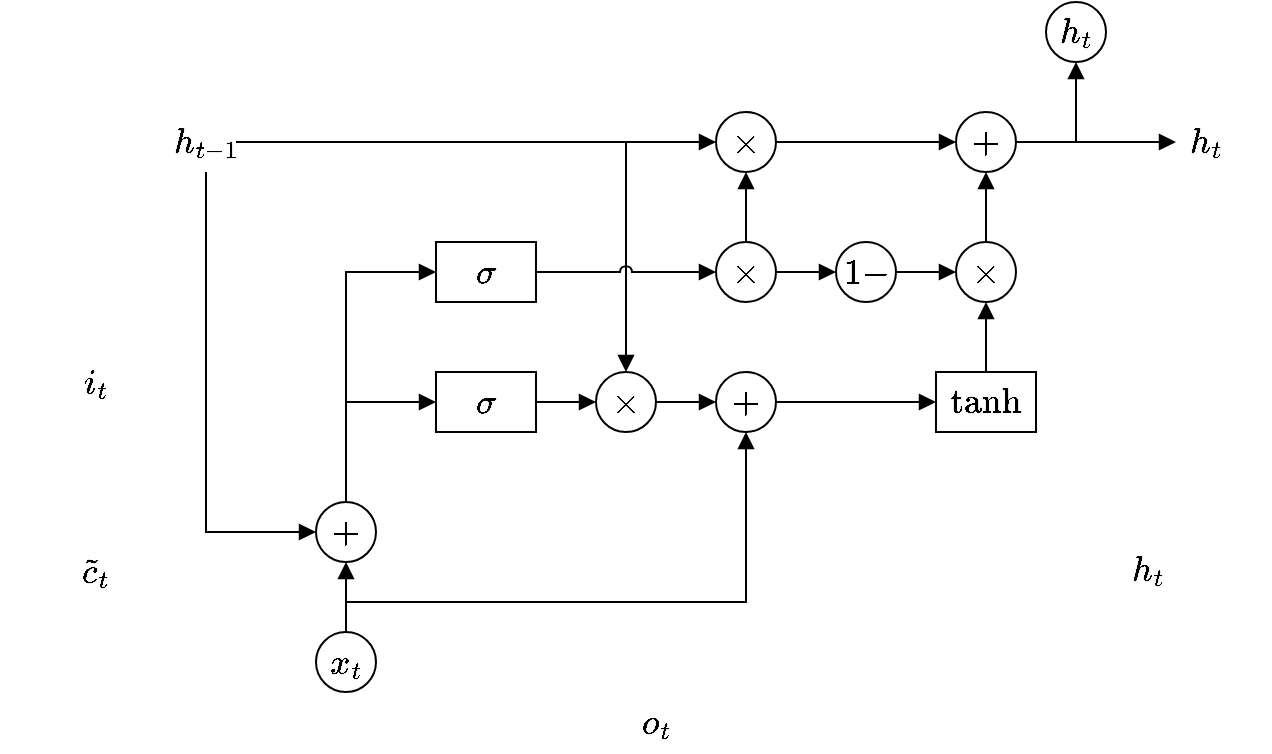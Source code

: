 <mxfile version="26.0.13">
  <diagram name="第 1 页" id="ZEWYRAUJrq_Jezn0rNAi">
    <mxGraphModel dx="658" dy="430" grid="1" gridSize="10" guides="1" tooltips="1" connect="1" arrows="1" fold="1" page="1" pageScale="1" pageWidth="827" pageHeight="1169" math="1" shadow="0">
      <root>
        <mxCell id="0" />
        <mxCell id="1" parent="0" />
        <mxCell id="jOfJ74AMFx8a0SPdpQqa-3" value="$$x_{t}$$" style="ellipse;whiteSpace=wrap;html=1;aspect=fixed;fontSize=15;" vertex="1" parent="1">
          <mxGeometry x="220" y="425" width="30" height="30" as="geometry" />
        </mxCell>
        <mxCell id="jOfJ74AMFx8a0SPdpQqa-5" value="$$\sigma$$" style="rounded=0;whiteSpace=wrap;html=1;fontSize=15;" vertex="1" parent="1">
          <mxGeometry x="280" y="230" width="50" height="30" as="geometry" />
        </mxCell>
        <mxCell id="jOfJ74AMFx8a0SPdpQqa-8" value="$$h_{t-1}$$" style="ellipse;whiteSpace=wrap;html=1;aspect=fixed;fontSize=15;strokeColor=none;fillColor=none;" vertex="1" parent="1">
          <mxGeometry x="150" y="165" width="30" height="30" as="geometry" />
        </mxCell>
        <mxCell id="jOfJ74AMFx8a0SPdpQqa-27" value="" style="edgeStyle=orthogonalEdgeStyle;rounded=0;orthogonalLoop=1;jettySize=auto;html=1;exitX=0.5;exitY=0;exitDx=0;exitDy=0;endArrow=block;endFill=1;fontSize=15;entryX=0.5;entryY=1;entryDx=0;entryDy=0;" edge="1" parent="1" source="jOfJ74AMFx8a0SPdpQqa-28" target="jOfJ74AMFx8a0SPdpQqa-39">
          <mxGeometry relative="1" as="geometry">
            <mxPoint x="446" y="195" as="targetPoint" />
          </mxGeometry>
        </mxCell>
        <mxCell id="jOfJ74AMFx8a0SPdpQqa-28" value="$$\times$$" style="ellipse;whiteSpace=wrap;html=1;aspect=fixed;fontSize=15;" vertex="1" parent="1">
          <mxGeometry x="420" y="230" width="30" height="30" as="geometry" />
        </mxCell>
        <mxCell id="jOfJ74AMFx8a0SPdpQqa-31" value="$$h_{t}$$" style="ellipse;whiteSpace=wrap;html=1;aspect=fixed;fontSize=15;" vertex="1" parent="1">
          <mxGeometry x="585" y="110" width="30" height="30" as="geometry" />
        </mxCell>
        <mxCell id="jOfJ74AMFx8a0SPdpQqa-32" value="$$h_{t}$$" style="ellipse;whiteSpace=wrap;html=1;aspect=fixed;fontSize=15;fillColor=none;strokeColor=none;" vertex="1" parent="1">
          <mxGeometry x="621" y="379" width="30" height="30" as="geometry" />
        </mxCell>
        <mxCell id="jOfJ74AMFx8a0SPdpQqa-33" value="$$h_{t}$$" style="ellipse;whiteSpace=wrap;html=1;aspect=fixed;fontSize=15;strokeColor=none;fillColor=none;" vertex="1" parent="1">
          <mxGeometry x="650" y="165" width="30" height="30" as="geometry" />
        </mxCell>
        <mxCell id="jOfJ74AMFx8a0SPdpQqa-35" value="$$i_t$$" style="text;html=1;align=center;verticalAlign=middle;whiteSpace=wrap;rounded=0;fontSize=15;" vertex="1" parent="1">
          <mxGeometry x="100" y="285" width="20" height="30" as="geometry" />
        </mxCell>
        <mxCell id="jOfJ74AMFx8a0SPdpQqa-36" value="$$\tilde{c}_t$$" style="text;html=1;align=center;verticalAlign=middle;whiteSpace=wrap;rounded=0;fontSize=15;" vertex="1" parent="1">
          <mxGeometry x="100" y="380" width="20" height="30" as="geometry" />
        </mxCell>
        <mxCell id="jOfJ74AMFx8a0SPdpQqa-37" value="$$o_t$$" style="text;html=1;align=center;verticalAlign=middle;whiteSpace=wrap;rounded=0;fontSize=15;" vertex="1" parent="1">
          <mxGeometry x="380" y="455" width="20" height="30" as="geometry" />
        </mxCell>
        <mxCell id="jOfJ74AMFx8a0SPdpQqa-38" value="$$+$$" style="ellipse;whiteSpace=wrap;html=1;aspect=fixed;fontSize=15;" vertex="1" parent="1">
          <mxGeometry x="540" y="165" width="30" height="30" as="geometry" />
        </mxCell>
        <mxCell id="jOfJ74AMFx8a0SPdpQqa-39" value="$$\times$$" style="ellipse;whiteSpace=wrap;html=1;aspect=fixed;fontSize=15;" vertex="1" parent="1">
          <mxGeometry x="420" y="165" width="30" height="30" as="geometry" />
        </mxCell>
        <mxCell id="jOfJ74AMFx8a0SPdpQqa-40" value="" style="edgeStyle=orthogonalEdgeStyle;rounded=0;orthogonalLoop=1;jettySize=auto;html=1;exitX=1;exitY=0.5;exitDx=0;exitDy=0;endArrow=block;endFill=1;fontSize=15;entryX=0;entryY=0.5;entryDx=0;entryDy=0;" edge="1" parent="1" source="jOfJ74AMFx8a0SPdpQqa-8" target="jOfJ74AMFx8a0SPdpQqa-39">
          <mxGeometry relative="1" as="geometry">
            <mxPoint x="270" y="130" as="sourcePoint" />
            <mxPoint x="270" y="100" as="targetPoint" />
          </mxGeometry>
        </mxCell>
        <mxCell id="jOfJ74AMFx8a0SPdpQqa-41" value="$$\sigma$$" style="rounded=0;whiteSpace=wrap;html=1;fontSize=15;" vertex="1" parent="1">
          <mxGeometry x="280" y="295" width="50" height="30" as="geometry" />
        </mxCell>
        <mxCell id="jOfJ74AMFx8a0SPdpQqa-44" value="$$+$$" style="ellipse;whiteSpace=wrap;html=1;aspect=fixed;fontSize=15;" vertex="1" parent="1">
          <mxGeometry x="220" y="360" width="30" height="30" as="geometry" />
        </mxCell>
        <mxCell id="jOfJ74AMFx8a0SPdpQqa-45" value="" style="endArrow=block;html=1;rounded=0;exitX=0.5;exitY=0;exitDx=0;exitDy=0;entryX=0.5;entryY=1;entryDx=0;entryDy=0;endFill=1;fontSize=15;" edge="1" parent="1" source="jOfJ74AMFx8a0SPdpQqa-3" target="jOfJ74AMFx8a0SPdpQqa-44">
          <mxGeometry width="50" height="50" relative="1" as="geometry">
            <mxPoint x="386" y="353" as="sourcePoint" />
            <mxPoint x="386" y="265" as="targetPoint" />
          </mxGeometry>
        </mxCell>
        <mxCell id="jOfJ74AMFx8a0SPdpQqa-46" value="" style="endArrow=block;html=1;rounded=0;exitX=0.5;exitY=1;exitDx=0;exitDy=0;entryX=0;entryY=0.5;entryDx=0;entryDy=0;endFill=1;fontSize=15;" edge="1" parent="1" source="jOfJ74AMFx8a0SPdpQqa-8" target="jOfJ74AMFx8a0SPdpQqa-44">
          <mxGeometry width="50" height="50" relative="1" as="geometry">
            <mxPoint x="150" y="327.5" as="sourcePoint" />
            <mxPoint x="150" y="272.5" as="targetPoint" />
            <Array as="points">
              <mxPoint x="165" y="375" />
            </Array>
          </mxGeometry>
        </mxCell>
        <mxCell id="jOfJ74AMFx8a0SPdpQqa-47" value="" style="endArrow=block;html=1;rounded=0;exitX=0.5;exitY=0;exitDx=0;exitDy=0;entryX=0;entryY=0.5;entryDx=0;entryDy=0;endFill=1;fontSize=15;" edge="1" parent="1" source="jOfJ74AMFx8a0SPdpQqa-44" target="jOfJ74AMFx8a0SPdpQqa-41">
          <mxGeometry width="50" height="50" relative="1" as="geometry">
            <mxPoint x="235.76" y="331.5" as="sourcePoint" />
            <mxPoint x="235.76" y="276.5" as="targetPoint" />
            <Array as="points">
              <mxPoint x="235" y="310" />
            </Array>
          </mxGeometry>
        </mxCell>
        <mxCell id="jOfJ74AMFx8a0SPdpQqa-48" value="" style="endArrow=block;html=1;rounded=0;exitX=0.5;exitY=0;exitDx=0;exitDy=0;entryX=0;entryY=0.5;entryDx=0;entryDy=0;endFill=1;fontSize=15;" edge="1" parent="1" source="jOfJ74AMFx8a0SPdpQqa-44" target="jOfJ74AMFx8a0SPdpQqa-5">
          <mxGeometry width="50" height="50" relative="1" as="geometry">
            <mxPoint x="246" y="354" as="sourcePoint" />
            <mxPoint x="291" y="314" as="targetPoint" />
            <Array as="points">
              <mxPoint x="235" y="245" />
            </Array>
          </mxGeometry>
        </mxCell>
        <mxCell id="jOfJ74AMFx8a0SPdpQqa-51" value="$$\times$$" style="ellipse;whiteSpace=wrap;html=1;aspect=fixed;fontSize=15;" vertex="1" parent="1">
          <mxGeometry x="360" y="295" width="30" height="30" as="geometry" />
        </mxCell>
        <mxCell id="jOfJ74AMFx8a0SPdpQqa-52" value="" style="endArrow=block;html=1;rounded=0;exitX=1;exitY=0.5;exitDx=0;exitDy=0;entryX=0;entryY=0.5;entryDx=0;entryDy=0;endFill=1;fontSize=15;" edge="1" parent="1" source="jOfJ74AMFx8a0SPdpQqa-41" target="jOfJ74AMFx8a0SPdpQqa-51">
          <mxGeometry width="50" height="50" relative="1" as="geometry">
            <mxPoint x="246" y="439" as="sourcePoint" />
            <mxPoint x="246" y="384" as="targetPoint" />
          </mxGeometry>
        </mxCell>
        <mxCell id="jOfJ74AMFx8a0SPdpQqa-53" value="" style="endArrow=block;html=1;rounded=0;entryX=0.5;entryY=0;entryDx=0;entryDy=0;endFill=1;fontSize=15;" edge="1" parent="1" target="jOfJ74AMFx8a0SPdpQqa-51">
          <mxGeometry width="50" height="50" relative="1" as="geometry">
            <mxPoint x="375" y="180" as="sourcePoint" />
            <mxPoint x="385" y="310" as="targetPoint" />
          </mxGeometry>
        </mxCell>
        <mxCell id="jOfJ74AMFx8a0SPdpQqa-54" value="$$+$$" style="ellipse;whiteSpace=wrap;html=1;aspect=fixed;fontSize=15;" vertex="1" parent="1">
          <mxGeometry x="420" y="295" width="30" height="30" as="geometry" />
        </mxCell>
        <mxCell id="jOfJ74AMFx8a0SPdpQqa-55" value="" style="endArrow=block;html=1;rounded=0;exitX=1;exitY=0.5;exitDx=0;exitDy=0;entryX=0;entryY=0.5;entryDx=0;entryDy=0;endFill=1;fontSize=15;" edge="1" parent="1" source="jOfJ74AMFx8a0SPdpQqa-51" target="jOfJ74AMFx8a0SPdpQqa-54">
          <mxGeometry width="50" height="50" relative="1" as="geometry">
            <mxPoint x="341" y="314" as="sourcePoint" />
            <mxPoint x="385" y="314" as="targetPoint" />
          </mxGeometry>
        </mxCell>
        <mxCell id="jOfJ74AMFx8a0SPdpQqa-56" value="" style="endArrow=block;html=1;rounded=0;entryX=0.5;entryY=1;entryDx=0;entryDy=0;endFill=1;fontSize=15;" edge="1" parent="1" target="jOfJ74AMFx8a0SPdpQqa-54">
          <mxGeometry width="50" height="50" relative="1" as="geometry">
            <mxPoint x="235" y="410" as="sourcePoint" />
            <mxPoint x="412" y="358.76" as="targetPoint" />
            <Array as="points">
              <mxPoint x="435" y="410" />
            </Array>
          </mxGeometry>
        </mxCell>
        <mxCell id="jOfJ74AMFx8a0SPdpQqa-57" value="" style="endArrow=block;html=1;rounded=0;exitX=1;exitY=0.5;exitDx=0;exitDy=0;endFill=1;fontSize=15;entryX=0;entryY=0.5;entryDx=0;entryDy=0;" edge="1" parent="1" source="jOfJ74AMFx8a0SPdpQqa-54" target="jOfJ74AMFx8a0SPdpQqa-58">
          <mxGeometry width="50" height="50" relative="1" as="geometry">
            <mxPoint x="490" y="324" as="sourcePoint" />
            <mxPoint x="516" y="324" as="targetPoint" />
          </mxGeometry>
        </mxCell>
        <mxCell id="jOfJ74AMFx8a0SPdpQqa-58" value="$$\tanh$$" style="rounded=0;whiteSpace=wrap;html=1;fontSize=15;" vertex="1" parent="1">
          <mxGeometry x="530" y="295" width="50" height="30" as="geometry" />
        </mxCell>
        <mxCell id="jOfJ74AMFx8a0SPdpQqa-62" value="" style="edgeStyle=orthogonalEdgeStyle;rounded=0;orthogonalLoop=1;jettySize=auto;html=1;exitX=0.5;exitY=0;exitDx=0;exitDy=0;endArrow=block;endFill=1;fontSize=15;entryX=0.5;entryY=1;entryDx=0;entryDy=0;" edge="1" parent="1" source="jOfJ74AMFx8a0SPdpQqa-61" target="jOfJ74AMFx8a0SPdpQqa-38">
          <mxGeometry relative="1" as="geometry">
            <mxPoint x="456" y="235" as="sourcePoint" />
            <mxPoint x="456" y="205" as="targetPoint" />
          </mxGeometry>
        </mxCell>
        <mxCell id="jOfJ74AMFx8a0SPdpQqa-64" value="" style="edgeStyle=orthogonalEdgeStyle;rounded=0;orthogonalLoop=1;jettySize=auto;html=1;exitX=1;exitY=0.5;exitDx=0;exitDy=0;endArrow=block;endFill=1;fontSize=15;entryX=0;entryY=0.5;entryDx=0;entryDy=0;" edge="1" parent="1" source="jOfJ74AMFx8a0SPdpQqa-38" target="jOfJ74AMFx8a0SPdpQqa-33">
          <mxGeometry relative="1" as="geometry">
            <mxPoint x="471" y="190" as="sourcePoint" />
            <mxPoint x="511" y="190" as="targetPoint" />
          </mxGeometry>
        </mxCell>
        <mxCell id="jOfJ74AMFx8a0SPdpQqa-67" value="" style="edgeStyle=orthogonalEdgeStyle;rounded=0;orthogonalLoop=1;jettySize=auto;html=1;exitX=1;exitY=0.5;exitDx=0;exitDy=0;endArrow=block;endFill=1;fontSize=15;entryX=0;entryY=0.5;entryDx=0;entryDy=0;" edge="1" parent="1" source="jOfJ74AMFx8a0SPdpQqa-39" target="jOfJ74AMFx8a0SPdpQqa-38">
          <mxGeometry relative="1" as="geometry">
            <mxPoint x="461" y="179.95" as="sourcePoint" />
            <mxPoint x="501" y="179.95" as="targetPoint" />
            <Array as="points" />
          </mxGeometry>
        </mxCell>
        <mxCell id="jOfJ74AMFx8a0SPdpQqa-68" value="" style="edgeStyle=orthogonalEdgeStyle;rounded=0;orthogonalLoop=1;jettySize=auto;html=1;endArrow=block;endFill=1;fontSize=15;entryX=0.5;entryY=1;entryDx=0;entryDy=0;" edge="1" parent="1" target="jOfJ74AMFx8a0SPdpQqa-31">
          <mxGeometry relative="1" as="geometry">
            <mxPoint x="600" y="180" as="sourcePoint" />
            <mxPoint x="623" y="159" as="targetPoint" />
            <Array as="points">
              <mxPoint x="600" y="159" />
            </Array>
          </mxGeometry>
        </mxCell>
        <mxCell id="jOfJ74AMFx8a0SPdpQqa-69" value="$$1-$$" style="ellipse;whiteSpace=wrap;html=1;aspect=fixed;fontSize=15;" vertex="1" parent="1">
          <mxGeometry x="480" y="230" width="30" height="30" as="geometry" />
        </mxCell>
        <mxCell id="jOfJ74AMFx8a0SPdpQqa-70" value="" style="endArrow=block;html=1;rounded=0;exitX=1;exitY=0.5;exitDx=0;exitDy=0;entryX=0;entryY=0.5;entryDx=0;entryDy=0;endFill=1;" edge="1" parent="1" source="jOfJ74AMFx8a0SPdpQqa-28" target="jOfJ74AMFx8a0SPdpQqa-69">
          <mxGeometry width="50" height="50" relative="1" as="geometry">
            <mxPoint x="380" y="184" as="sourcePoint" />
            <mxPoint x="430" y="134" as="targetPoint" />
          </mxGeometry>
        </mxCell>
        <mxCell id="jOfJ74AMFx8a0SPdpQqa-71" value="" style="endArrow=block;html=1;rounded=0;endFill=1;entryX=0;entryY=0.5;entryDx=0;entryDy=0;exitX=1;exitY=0.5;exitDx=0;exitDy=0;" edge="1" parent="1" source="jOfJ74AMFx8a0SPdpQqa-69" target="jOfJ74AMFx8a0SPdpQqa-61">
          <mxGeometry width="50" height="50" relative="1" as="geometry">
            <mxPoint x="390" y="194" as="sourcePoint" />
            <mxPoint x="440" y="144" as="targetPoint" />
          </mxGeometry>
        </mxCell>
        <mxCell id="jOfJ74AMFx8a0SPdpQqa-72" value="" style="endArrow=block;html=1;rounded=0;exitX=1;exitY=0.5;exitDx=0;exitDy=0;entryX=0;entryY=0.5;entryDx=0;entryDy=0;endFill=1;jumpStyle=arc;" edge="1" parent="1" source="jOfJ74AMFx8a0SPdpQqa-5" target="jOfJ74AMFx8a0SPdpQqa-28">
          <mxGeometry width="50" height="50" relative="1" as="geometry">
            <mxPoint x="320" y="124" as="sourcePoint" />
            <mxPoint x="370" y="74" as="targetPoint" />
          </mxGeometry>
        </mxCell>
        <mxCell id="jOfJ74AMFx8a0SPdpQqa-61" value="$$\times$$" style="ellipse;whiteSpace=wrap;html=1;aspect=fixed;fontSize=15;" vertex="1" parent="1">
          <mxGeometry x="540" y="230" width="30" height="30" as="geometry" />
        </mxCell>
        <mxCell id="jOfJ74AMFx8a0SPdpQqa-74" value="" style="endArrow=block;html=1;rounded=0;exitX=0.5;exitY=0;exitDx=0;exitDy=0;endFill=1;fontSize=15;entryX=0.5;entryY=1;entryDx=0;entryDy=0;" edge="1" parent="1" source="jOfJ74AMFx8a0SPdpQqa-58" target="jOfJ74AMFx8a0SPdpQqa-61">
          <mxGeometry width="50" height="50" relative="1" as="geometry">
            <mxPoint x="460" y="314" as="sourcePoint" />
            <mxPoint x="540" y="314" as="targetPoint" />
          </mxGeometry>
        </mxCell>
      </root>
    </mxGraphModel>
  </diagram>
</mxfile>
